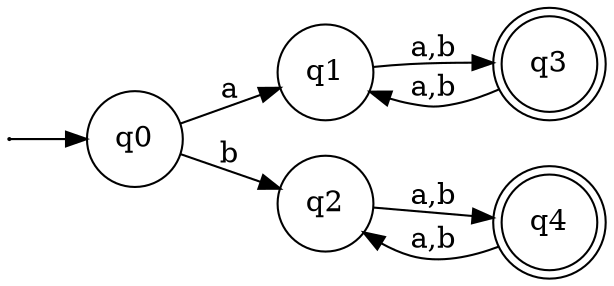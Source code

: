 digraph G {    
    shape   = circle;
    rankdir = LR;
    size    = "5,7";

    start [label="",width=0.00001,height=0.00001];

    start -> 0;
    0 [label = "q0", shape = circle];
    1 [label = "q1", shape = circle];
    2 [label = "q2", shape = circle];
    3 [label = "q3", shape = circle, peripheries = 2];
    4 [label = "q4", shape = circle, peripheries = 2];


    0 -> 1 [label = "a"];
    1 -> 3 [label = "a,b"];
    3 -> 1 [label = "a,b"];
    0 -> 2 [label = "b"];
    2 -> 4 [label = "a,b"];
    4 -> 2 [label = "a,b"];
}

